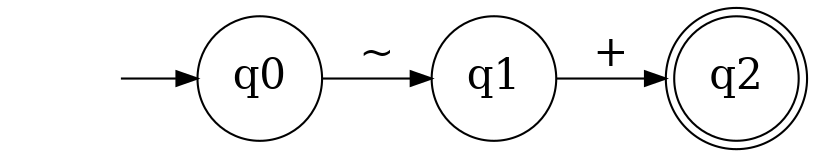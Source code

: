 digraph "automatas/Comparación/coso~+" {
	graph [rankdir=LR]
	node [fontsize=20]
	edge [fontsize="20pt"]
	"" [label="" shape=plaintext]
	q2 [label=q2 shape=doublecircle]
	q1 [label=q1 shape=circle]
	q0 [label=q0 shape=circle]
	"" -> q0 [label=""]
	q0 -> q1 [label="~"]
	q1 -> q2 [label="+"]
}
